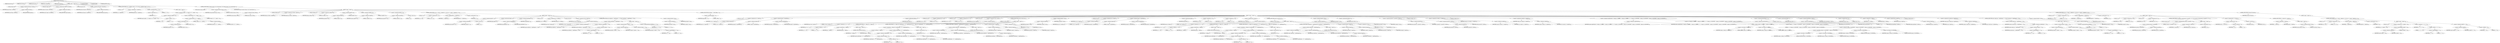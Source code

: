 digraph "hbMakeCodeLengths" {  
"860" [label = <(METHOD,hbMakeCodeLengths)<SUB>366</SUB>> ]
"861" [label = <(PARAM,final byte[] len)<SUB>366</SUB>> ]
"862" [label = <(PARAM,final int[] freq)<SUB>366</SUB>> ]
"863" [label = <(PARAM,final Data dat)<SUB>367</SUB>> ]
"864" [label = <(PARAM,final int alphaSize)<SUB>367</SUB>> ]
"865" [label = <(PARAM,final int maxLen)<SUB>368</SUB>> ]
"866" [label = <(BLOCK,&lt;empty&gt;,&lt;empty&gt;)<SUB>368</SUB>> ]
"867" [label = <(LOCAL,int[] heap: int[])> ]
"868" [label = <(&lt;operator&gt;.assignment,int[] heap = dat.heap)<SUB>373</SUB>> ]
"869" [label = <(IDENTIFIER,heap,int[] heap = dat.heap)<SUB>373</SUB>> ]
"870" [label = <(&lt;operator&gt;.fieldAccess,dat.heap)<SUB>373</SUB>> ]
"871" [label = <(IDENTIFIER,dat,int[] heap = dat.heap)<SUB>373</SUB>> ]
"872" [label = <(FIELD_IDENTIFIER,heap,heap)<SUB>373</SUB>> ]
"873" [label = <(LOCAL,int[] weight: int[])> ]
"874" [label = <(&lt;operator&gt;.assignment,int[] weight = dat.weight)<SUB>374</SUB>> ]
"875" [label = <(IDENTIFIER,weight,int[] weight = dat.weight)<SUB>374</SUB>> ]
"876" [label = <(&lt;operator&gt;.fieldAccess,dat.weight)<SUB>374</SUB>> ]
"877" [label = <(IDENTIFIER,dat,int[] weight = dat.weight)<SUB>374</SUB>> ]
"878" [label = <(FIELD_IDENTIFIER,weight,weight)<SUB>374</SUB>> ]
"879" [label = <(LOCAL,int[] parent: int[])> ]
"880" [label = <(&lt;operator&gt;.assignment,int[] parent = dat.parent)<SUB>375</SUB>> ]
"881" [label = <(IDENTIFIER,parent,int[] parent = dat.parent)<SUB>375</SUB>> ]
"882" [label = <(&lt;operator&gt;.fieldAccess,dat.parent)<SUB>375</SUB>> ]
"883" [label = <(IDENTIFIER,dat,int[] parent = dat.parent)<SUB>375</SUB>> ]
"884" [label = <(FIELD_IDENTIFIER,parent,parent)<SUB>375</SUB>> ]
"885" [label = <(CONTROL_STRUCTURE,for (int i = alphaSize; Some(--i &gt;= 0); ),for (int i = alphaSize; Some(--i &gt;= 0); ))<SUB>377</SUB>> ]
"886" [label = <(LOCAL,int i: int)> ]
"887" [label = <(&lt;operator&gt;.assignment,int i = alphaSize)<SUB>377</SUB>> ]
"888" [label = <(IDENTIFIER,i,int i = alphaSize)<SUB>377</SUB>> ]
"889" [label = <(IDENTIFIER,alphaSize,int i = alphaSize)<SUB>377</SUB>> ]
"890" [label = <(&lt;operator&gt;.greaterEqualsThan,--i &gt;= 0)<SUB>377</SUB>> ]
"891" [label = <(&lt;operator&gt;.preDecrement,--i)<SUB>377</SUB>> ]
"892" [label = <(IDENTIFIER,i,--i)<SUB>377</SUB>> ]
"893" [label = <(LITERAL,0,--i &gt;= 0)<SUB>377</SUB>> ]
"894" [label = <(BLOCK,&lt;empty&gt;,&lt;empty&gt;)<SUB>377</SUB>> ]
"895" [label = <(&lt;operator&gt;.assignment,weight[i + 1] = (freq[i] == 0 ? 1 : freq[i]) &lt;&lt; 8)<SUB>378</SUB>> ]
"896" [label = <(&lt;operator&gt;.indexAccess,weight[i + 1])<SUB>378</SUB>> ]
"897" [label = <(IDENTIFIER,weight,weight[i + 1] = (freq[i] == 0 ? 1 : freq[i]) &lt;&lt; 8)<SUB>378</SUB>> ]
"898" [label = <(&lt;operator&gt;.addition,i + 1)<SUB>378</SUB>> ]
"899" [label = <(IDENTIFIER,i,i + 1)<SUB>378</SUB>> ]
"900" [label = <(LITERAL,1,i + 1)<SUB>378</SUB>> ]
"901" [label = <(&lt;operator&gt;.shiftLeft,(freq[i] == 0 ? 1 : freq[i]) &lt;&lt; 8)<SUB>378</SUB>> ]
"902" [label = <(&lt;operator&gt;.conditional,freq[i] == 0 ? 1 : freq[i])<SUB>378</SUB>> ]
"903" [label = <(&lt;operator&gt;.equals,freq[i] == 0)<SUB>378</SUB>> ]
"904" [label = <(&lt;operator&gt;.indexAccess,freq[i])<SUB>378</SUB>> ]
"905" [label = <(IDENTIFIER,freq,freq[i] == 0)<SUB>378</SUB>> ]
"906" [label = <(IDENTIFIER,i,freq[i] == 0)<SUB>378</SUB>> ]
"907" [label = <(LITERAL,0,freq[i] == 0)<SUB>378</SUB>> ]
"908" [label = <(LITERAL,1,freq[i] == 0 ? 1 : freq[i])<SUB>378</SUB>> ]
"909" [label = <(&lt;operator&gt;.indexAccess,freq[i])<SUB>378</SUB>> ]
"910" [label = <(IDENTIFIER,freq,freq[i] == 0 ? 1 : freq[i])<SUB>378</SUB>> ]
"911" [label = <(IDENTIFIER,i,freq[i] == 0 ? 1 : freq[i])<SUB>378</SUB>> ]
"912" [label = <(LITERAL,8,(freq[i] == 0 ? 1 : freq[i]) &lt;&lt; 8)<SUB>378</SUB>> ]
"913" [label = <(CONTROL_STRUCTURE,for (boolean tooLong = true; Some(tooLong); ),for (boolean tooLong = true; Some(tooLong); ))<SUB>381</SUB>> ]
"914" [label = <(LOCAL,boolean tooLong: boolean)> ]
"915" [label = <(&lt;operator&gt;.assignment,boolean tooLong = true)<SUB>381</SUB>> ]
"916" [label = <(IDENTIFIER,tooLong,boolean tooLong = true)<SUB>381</SUB>> ]
"917" [label = <(LITERAL,true,boolean tooLong = true)<SUB>381</SUB>> ]
"918" [label = <(IDENTIFIER,tooLong,for (boolean tooLong = true; Some(tooLong); ))<SUB>381</SUB>> ]
"919" [label = <(BLOCK,&lt;empty&gt;,&lt;empty&gt;)<SUB>381</SUB>> ]
"920" [label = <(&lt;operator&gt;.assignment,tooLong = false)<SUB>382</SUB>> ]
"921" [label = <(IDENTIFIER,tooLong,tooLong = false)<SUB>382</SUB>> ]
"922" [label = <(LITERAL,false,tooLong = false)<SUB>382</SUB>> ]
"923" [label = <(LOCAL,int nNodes: int)> ]
"924" [label = <(&lt;operator&gt;.assignment,int nNodes = alphaSize)<SUB>384</SUB>> ]
"925" [label = <(IDENTIFIER,nNodes,int nNodes = alphaSize)<SUB>384</SUB>> ]
"926" [label = <(IDENTIFIER,alphaSize,int nNodes = alphaSize)<SUB>384</SUB>> ]
"927" [label = <(LOCAL,int nHeap: int)> ]
"928" [label = <(&lt;operator&gt;.assignment,int nHeap = 0)<SUB>385</SUB>> ]
"929" [label = <(IDENTIFIER,nHeap,int nHeap = 0)<SUB>385</SUB>> ]
"930" [label = <(LITERAL,0,int nHeap = 0)<SUB>385</SUB>> ]
"931" [label = <(&lt;operator&gt;.assignment,heap[0] = 0)<SUB>386</SUB>> ]
"932" [label = <(&lt;operator&gt;.indexAccess,heap[0])<SUB>386</SUB>> ]
"933" [label = <(IDENTIFIER,heap,heap[0] = 0)<SUB>386</SUB>> ]
"934" [label = <(LITERAL,0,heap[0] = 0)<SUB>386</SUB>> ]
"935" [label = <(LITERAL,0,heap[0] = 0)<SUB>386</SUB>> ]
"936" [label = <(&lt;operator&gt;.assignment,weight[0] = 0)<SUB>387</SUB>> ]
"937" [label = <(&lt;operator&gt;.indexAccess,weight[0])<SUB>387</SUB>> ]
"938" [label = <(IDENTIFIER,weight,weight[0] = 0)<SUB>387</SUB>> ]
"939" [label = <(LITERAL,0,weight[0] = 0)<SUB>387</SUB>> ]
"940" [label = <(LITERAL,0,weight[0] = 0)<SUB>387</SUB>> ]
"941" [label = <(&lt;operator&gt;.assignment,parent[0] = -2)<SUB>388</SUB>> ]
"942" [label = <(&lt;operator&gt;.indexAccess,parent[0])<SUB>388</SUB>> ]
"943" [label = <(IDENTIFIER,parent,parent[0] = -2)<SUB>388</SUB>> ]
"944" [label = <(LITERAL,0,parent[0] = -2)<SUB>388</SUB>> ]
"945" [label = <(&lt;operator&gt;.minus,-2)<SUB>388</SUB>> ]
"946" [label = <(LITERAL,2,-2)<SUB>388</SUB>> ]
"947" [label = <(CONTROL_STRUCTURE,for (int i = 1; Some(i &lt;= alphaSize); i++),for (int i = 1; Some(i &lt;= alphaSize); i++))<SUB>390</SUB>> ]
"948" [label = <(LOCAL,int i: int)> ]
"949" [label = <(&lt;operator&gt;.assignment,int i = 1)<SUB>390</SUB>> ]
"950" [label = <(IDENTIFIER,i,int i = 1)<SUB>390</SUB>> ]
"951" [label = <(LITERAL,1,int i = 1)<SUB>390</SUB>> ]
"952" [label = <(&lt;operator&gt;.lessEqualsThan,i &lt;= alphaSize)<SUB>390</SUB>> ]
"953" [label = <(IDENTIFIER,i,i &lt;= alphaSize)<SUB>390</SUB>> ]
"954" [label = <(IDENTIFIER,alphaSize,i &lt;= alphaSize)<SUB>390</SUB>> ]
"955" [label = <(&lt;operator&gt;.postIncrement,i++)<SUB>390</SUB>> ]
"956" [label = <(IDENTIFIER,i,i++)<SUB>390</SUB>> ]
"957" [label = <(BLOCK,&lt;empty&gt;,&lt;empty&gt;)<SUB>390</SUB>> ]
"958" [label = <(&lt;operator&gt;.assignment,parent[i] = -1)<SUB>391</SUB>> ]
"959" [label = <(&lt;operator&gt;.indexAccess,parent[i])<SUB>391</SUB>> ]
"960" [label = <(IDENTIFIER,parent,parent[i] = -1)<SUB>391</SUB>> ]
"961" [label = <(IDENTIFIER,i,parent[i] = -1)<SUB>391</SUB>> ]
"962" [label = <(&lt;operator&gt;.minus,-1)<SUB>391</SUB>> ]
"963" [label = <(LITERAL,1,-1)<SUB>391</SUB>> ]
"964" [label = <(&lt;operator&gt;.postIncrement,nHeap++)<SUB>392</SUB>> ]
"965" [label = <(IDENTIFIER,nHeap,nHeap++)<SUB>392</SUB>> ]
"966" [label = <(&lt;operator&gt;.assignment,heap[nHeap] = i)<SUB>393</SUB>> ]
"967" [label = <(&lt;operator&gt;.indexAccess,heap[nHeap])<SUB>393</SUB>> ]
"968" [label = <(IDENTIFIER,heap,heap[nHeap] = i)<SUB>393</SUB>> ]
"969" [label = <(IDENTIFIER,nHeap,heap[nHeap] = i)<SUB>393</SUB>> ]
"970" [label = <(IDENTIFIER,i,heap[nHeap] = i)<SUB>393</SUB>> ]
"971" [label = <(LOCAL,int zz: int)> ]
"972" [label = <(&lt;operator&gt;.assignment,int zz = nHeap)<SUB>395</SUB>> ]
"973" [label = <(IDENTIFIER,zz,int zz = nHeap)<SUB>395</SUB>> ]
"974" [label = <(IDENTIFIER,nHeap,int zz = nHeap)<SUB>395</SUB>> ]
"975" [label = <(LOCAL,int tmp: int)> ]
"976" [label = <(&lt;operator&gt;.assignment,int tmp = heap[zz])<SUB>396</SUB>> ]
"977" [label = <(IDENTIFIER,tmp,int tmp = heap[zz])<SUB>396</SUB>> ]
"978" [label = <(&lt;operator&gt;.indexAccess,heap[zz])<SUB>396</SUB>> ]
"979" [label = <(IDENTIFIER,heap,int tmp = heap[zz])<SUB>396</SUB>> ]
"980" [label = <(IDENTIFIER,zz,int tmp = heap[zz])<SUB>396</SUB>> ]
"981" [label = <(CONTROL_STRUCTURE,while (weight[tmp] &lt; weight[heap[zz &gt;&gt; 1]]),while (weight[tmp] &lt; weight[heap[zz &gt;&gt; 1]]))<SUB>397</SUB>> ]
"982" [label = <(&lt;operator&gt;.lessThan,weight[tmp] &lt; weight[heap[zz &gt;&gt; 1]])<SUB>397</SUB>> ]
"983" [label = <(&lt;operator&gt;.indexAccess,weight[tmp])<SUB>397</SUB>> ]
"984" [label = <(IDENTIFIER,weight,weight[tmp] &lt; weight[heap[zz &gt;&gt; 1]])<SUB>397</SUB>> ]
"985" [label = <(IDENTIFIER,tmp,weight[tmp] &lt; weight[heap[zz &gt;&gt; 1]])<SUB>397</SUB>> ]
"986" [label = <(&lt;operator&gt;.indexAccess,weight[heap[zz &gt;&gt; 1]])<SUB>397</SUB>> ]
"987" [label = <(IDENTIFIER,weight,weight[tmp] &lt; weight[heap[zz &gt;&gt; 1]])<SUB>397</SUB>> ]
"988" [label = <(&lt;operator&gt;.indexAccess,heap[zz &gt;&gt; 1])<SUB>397</SUB>> ]
"989" [label = <(IDENTIFIER,heap,weight[tmp] &lt; weight[heap[zz &gt;&gt; 1]])<SUB>397</SUB>> ]
"990" [label = <(&lt;operator&gt;.logicalShiftRight,zz &gt;&gt; 1)<SUB>397</SUB>> ]
"991" [label = <(IDENTIFIER,zz,zz &gt;&gt; 1)<SUB>397</SUB>> ]
"992" [label = <(LITERAL,1,zz &gt;&gt; 1)<SUB>397</SUB>> ]
"993" [label = <(BLOCK,&lt;empty&gt;,&lt;empty&gt;)<SUB>397</SUB>> ]
"994" [label = <(&lt;operator&gt;.assignment,heap[zz] = heap[zz &gt;&gt; 1])<SUB>398</SUB>> ]
"995" [label = <(&lt;operator&gt;.indexAccess,heap[zz])<SUB>398</SUB>> ]
"996" [label = <(IDENTIFIER,heap,heap[zz] = heap[zz &gt;&gt; 1])<SUB>398</SUB>> ]
"997" [label = <(IDENTIFIER,zz,heap[zz] = heap[zz &gt;&gt; 1])<SUB>398</SUB>> ]
"998" [label = <(&lt;operator&gt;.indexAccess,heap[zz &gt;&gt; 1])<SUB>398</SUB>> ]
"999" [label = <(IDENTIFIER,heap,heap[zz] = heap[zz &gt;&gt; 1])<SUB>398</SUB>> ]
"1000" [label = <(&lt;operator&gt;.logicalShiftRight,zz &gt;&gt; 1)<SUB>398</SUB>> ]
"1001" [label = <(IDENTIFIER,zz,zz &gt;&gt; 1)<SUB>398</SUB>> ]
"1002" [label = <(LITERAL,1,zz &gt;&gt; 1)<SUB>398</SUB>> ]
"1003" [label = <(&lt;operators&gt;.assignmentArithmeticShiftRight,zz &gt;&gt;= 1)<SUB>399</SUB>> ]
"1004" [label = <(IDENTIFIER,zz,zz &gt;&gt;= 1)<SUB>399</SUB>> ]
"1005" [label = <(LITERAL,1,zz &gt;&gt;= 1)<SUB>399</SUB>> ]
"1006" [label = <(&lt;operator&gt;.assignment,heap[zz] = tmp)<SUB>401</SUB>> ]
"1007" [label = <(&lt;operator&gt;.indexAccess,heap[zz])<SUB>401</SUB>> ]
"1008" [label = <(IDENTIFIER,heap,heap[zz] = tmp)<SUB>401</SUB>> ]
"1009" [label = <(IDENTIFIER,zz,heap[zz] = tmp)<SUB>401</SUB>> ]
"1010" [label = <(IDENTIFIER,tmp,heap[zz] = tmp)<SUB>401</SUB>> ]
"1011" [label = <(CONTROL_STRUCTURE,while (nHeap &gt; 1),while (nHeap &gt; 1))<SUB>404</SUB>> ]
"1012" [label = <(&lt;operator&gt;.greaterThan,nHeap &gt; 1)<SUB>404</SUB>> ]
"1013" [label = <(IDENTIFIER,nHeap,nHeap &gt; 1)<SUB>404</SUB>> ]
"1014" [label = <(LITERAL,1,nHeap &gt; 1)<SUB>404</SUB>> ]
"1015" [label = <(BLOCK,&lt;empty&gt;,&lt;empty&gt;)<SUB>404</SUB>> ]
"1016" [label = <(LOCAL,int n1: int)> ]
"1017" [label = <(&lt;operator&gt;.assignment,int n1 = heap[1])<SUB>405</SUB>> ]
"1018" [label = <(IDENTIFIER,n1,int n1 = heap[1])<SUB>405</SUB>> ]
"1019" [label = <(&lt;operator&gt;.indexAccess,heap[1])<SUB>405</SUB>> ]
"1020" [label = <(IDENTIFIER,heap,int n1 = heap[1])<SUB>405</SUB>> ]
"1021" [label = <(LITERAL,1,int n1 = heap[1])<SUB>405</SUB>> ]
"1022" [label = <(&lt;operator&gt;.assignment,heap[1] = heap[nHeap])<SUB>406</SUB>> ]
"1023" [label = <(&lt;operator&gt;.indexAccess,heap[1])<SUB>406</SUB>> ]
"1024" [label = <(IDENTIFIER,heap,heap[1] = heap[nHeap])<SUB>406</SUB>> ]
"1025" [label = <(LITERAL,1,heap[1] = heap[nHeap])<SUB>406</SUB>> ]
"1026" [label = <(&lt;operator&gt;.indexAccess,heap[nHeap])<SUB>406</SUB>> ]
"1027" [label = <(IDENTIFIER,heap,heap[1] = heap[nHeap])<SUB>406</SUB>> ]
"1028" [label = <(IDENTIFIER,nHeap,heap[1] = heap[nHeap])<SUB>406</SUB>> ]
"1029" [label = <(&lt;operator&gt;.postDecrement,nHeap--)<SUB>407</SUB>> ]
"1030" [label = <(IDENTIFIER,nHeap,nHeap--)<SUB>407</SUB>> ]
"1031" [label = <(LOCAL,int yy: int)> ]
"1032" [label = <(&lt;operator&gt;.assignment,int yy = 0)<SUB>409</SUB>> ]
"1033" [label = <(IDENTIFIER,yy,int yy = 0)<SUB>409</SUB>> ]
"1034" [label = <(LITERAL,0,int yy = 0)<SUB>409</SUB>> ]
"1035" [label = <(LOCAL,int zz: int)> ]
"1036" [label = <(&lt;operator&gt;.assignment,int zz = 1)<SUB>410</SUB>> ]
"1037" [label = <(IDENTIFIER,zz,int zz = 1)<SUB>410</SUB>> ]
"1038" [label = <(LITERAL,1,int zz = 1)<SUB>410</SUB>> ]
"1039" [label = <(LOCAL,int tmp: int)> ]
"1040" [label = <(&lt;operator&gt;.assignment,int tmp = heap[1])<SUB>411</SUB>> ]
"1041" [label = <(IDENTIFIER,tmp,int tmp = heap[1])<SUB>411</SUB>> ]
"1042" [label = <(&lt;operator&gt;.indexAccess,heap[1])<SUB>411</SUB>> ]
"1043" [label = <(IDENTIFIER,heap,int tmp = heap[1])<SUB>411</SUB>> ]
"1044" [label = <(LITERAL,1,int tmp = heap[1])<SUB>411</SUB>> ]
"1045" [label = <(CONTROL_STRUCTURE,while (true),while (true))<SUB>413</SUB>> ]
"1046" [label = <(LITERAL,true,while (true))<SUB>413</SUB>> ]
"1047" [label = <(BLOCK,&lt;empty&gt;,&lt;empty&gt;)<SUB>413</SUB>> ]
"1048" [label = <(&lt;operator&gt;.assignment,yy = zz &lt;&lt; 1)<SUB>414</SUB>> ]
"1049" [label = <(IDENTIFIER,yy,yy = zz &lt;&lt; 1)<SUB>414</SUB>> ]
"1050" [label = <(&lt;operator&gt;.shiftLeft,zz &lt;&lt; 1)<SUB>414</SUB>> ]
"1051" [label = <(IDENTIFIER,zz,zz &lt;&lt; 1)<SUB>414</SUB>> ]
"1052" [label = <(LITERAL,1,zz &lt;&lt; 1)<SUB>414</SUB>> ]
"1053" [label = <(CONTROL_STRUCTURE,if (yy &gt; nHeap),if (yy &gt; nHeap))<SUB>416</SUB>> ]
"1054" [label = <(&lt;operator&gt;.greaterThan,yy &gt; nHeap)<SUB>416</SUB>> ]
"1055" [label = <(IDENTIFIER,yy,yy &gt; nHeap)<SUB>416</SUB>> ]
"1056" [label = <(IDENTIFIER,nHeap,yy &gt; nHeap)<SUB>416</SUB>> ]
"1057" [label = <(BLOCK,&lt;empty&gt;,&lt;empty&gt;)<SUB>416</SUB>> ]
"1058" [label = <(CONTROL_STRUCTURE,break;,break;)<SUB>417</SUB>> ]
"1059" [label = <(CONTROL_STRUCTURE,if ((yy &lt; nHeap) &amp;&amp; (weight[heap[yy + 1]] &lt; weight[heap[yy]])),if ((yy &lt; nHeap) &amp;&amp; (weight[heap[yy + 1]] &lt; weight[heap[yy]])))<SUB>420</SUB>> ]
"1060" [label = <(&lt;operator&gt;.logicalAnd,(yy &lt; nHeap) &amp;&amp; (weight[heap[yy + 1]] &lt; weight[heap[yy]]))<SUB>420</SUB>> ]
"1061" [label = <(&lt;operator&gt;.lessThan,yy &lt; nHeap)<SUB>420</SUB>> ]
"1062" [label = <(IDENTIFIER,yy,yy &lt; nHeap)<SUB>420</SUB>> ]
"1063" [label = <(IDENTIFIER,nHeap,yy &lt; nHeap)<SUB>420</SUB>> ]
"1064" [label = <(&lt;operator&gt;.lessThan,weight[heap[yy + 1]] &lt; weight[heap[yy]])<SUB>421</SUB>> ]
"1065" [label = <(&lt;operator&gt;.indexAccess,weight[heap[yy + 1]])<SUB>421</SUB>> ]
"1066" [label = <(IDENTIFIER,weight,weight[heap[yy + 1]] &lt; weight[heap[yy]])<SUB>421</SUB>> ]
"1067" [label = <(&lt;operator&gt;.indexAccess,heap[yy + 1])<SUB>421</SUB>> ]
"1068" [label = <(IDENTIFIER,heap,weight[heap[yy + 1]] &lt; weight[heap[yy]])<SUB>421</SUB>> ]
"1069" [label = <(&lt;operator&gt;.addition,yy + 1)<SUB>421</SUB>> ]
"1070" [label = <(IDENTIFIER,yy,yy + 1)<SUB>421</SUB>> ]
"1071" [label = <(LITERAL,1,yy + 1)<SUB>421</SUB>> ]
"1072" [label = <(&lt;operator&gt;.indexAccess,weight[heap[yy]])<SUB>421</SUB>> ]
"1073" [label = <(IDENTIFIER,weight,weight[heap[yy + 1]] &lt; weight[heap[yy]])<SUB>421</SUB>> ]
"1074" [label = <(&lt;operator&gt;.indexAccess,heap[yy])<SUB>421</SUB>> ]
"1075" [label = <(IDENTIFIER,heap,weight[heap[yy + 1]] &lt; weight[heap[yy]])<SUB>421</SUB>> ]
"1076" [label = <(IDENTIFIER,yy,weight[heap[yy + 1]] &lt; weight[heap[yy]])<SUB>421</SUB>> ]
"1077" [label = <(BLOCK,&lt;empty&gt;,&lt;empty&gt;)<SUB>421</SUB>> ]
"1078" [label = <(&lt;operator&gt;.postIncrement,yy++)<SUB>422</SUB>> ]
"1079" [label = <(IDENTIFIER,yy,yy++)<SUB>422</SUB>> ]
"1080" [label = <(CONTROL_STRUCTURE,if (weight[tmp] &lt; weight[heap[yy]]),if (weight[tmp] &lt; weight[heap[yy]]))<SUB>425</SUB>> ]
"1081" [label = <(&lt;operator&gt;.lessThan,weight[tmp] &lt; weight[heap[yy]])<SUB>425</SUB>> ]
"1082" [label = <(&lt;operator&gt;.indexAccess,weight[tmp])<SUB>425</SUB>> ]
"1083" [label = <(IDENTIFIER,weight,weight[tmp] &lt; weight[heap[yy]])<SUB>425</SUB>> ]
"1084" [label = <(IDENTIFIER,tmp,weight[tmp] &lt; weight[heap[yy]])<SUB>425</SUB>> ]
"1085" [label = <(&lt;operator&gt;.indexAccess,weight[heap[yy]])<SUB>425</SUB>> ]
"1086" [label = <(IDENTIFIER,weight,weight[tmp] &lt; weight[heap[yy]])<SUB>425</SUB>> ]
"1087" [label = <(&lt;operator&gt;.indexAccess,heap[yy])<SUB>425</SUB>> ]
"1088" [label = <(IDENTIFIER,heap,weight[tmp] &lt; weight[heap[yy]])<SUB>425</SUB>> ]
"1089" [label = <(IDENTIFIER,yy,weight[tmp] &lt; weight[heap[yy]])<SUB>425</SUB>> ]
"1090" [label = <(BLOCK,&lt;empty&gt;,&lt;empty&gt;)<SUB>425</SUB>> ]
"1091" [label = <(CONTROL_STRUCTURE,break;,break;)<SUB>426</SUB>> ]
"1092" [label = <(&lt;operator&gt;.assignment,heap[zz] = heap[yy])<SUB>429</SUB>> ]
"1093" [label = <(&lt;operator&gt;.indexAccess,heap[zz])<SUB>429</SUB>> ]
"1094" [label = <(IDENTIFIER,heap,heap[zz] = heap[yy])<SUB>429</SUB>> ]
"1095" [label = <(IDENTIFIER,zz,heap[zz] = heap[yy])<SUB>429</SUB>> ]
"1096" [label = <(&lt;operator&gt;.indexAccess,heap[yy])<SUB>429</SUB>> ]
"1097" [label = <(IDENTIFIER,heap,heap[zz] = heap[yy])<SUB>429</SUB>> ]
"1098" [label = <(IDENTIFIER,yy,heap[zz] = heap[yy])<SUB>429</SUB>> ]
"1099" [label = <(&lt;operator&gt;.assignment,zz = yy)<SUB>430</SUB>> ]
"1100" [label = <(IDENTIFIER,zz,zz = yy)<SUB>430</SUB>> ]
"1101" [label = <(IDENTIFIER,yy,zz = yy)<SUB>430</SUB>> ]
"1102" [label = <(&lt;operator&gt;.assignment,heap[zz] = tmp)<SUB>433</SUB>> ]
"1103" [label = <(&lt;operator&gt;.indexAccess,heap[zz])<SUB>433</SUB>> ]
"1104" [label = <(IDENTIFIER,heap,heap[zz] = tmp)<SUB>433</SUB>> ]
"1105" [label = <(IDENTIFIER,zz,heap[zz] = tmp)<SUB>433</SUB>> ]
"1106" [label = <(IDENTIFIER,tmp,heap[zz] = tmp)<SUB>433</SUB>> ]
"1107" [label = <(LOCAL,int n2: int)> ]
"1108" [label = <(&lt;operator&gt;.assignment,int n2 = heap[1])<SUB>435</SUB>> ]
"1109" [label = <(IDENTIFIER,n2,int n2 = heap[1])<SUB>435</SUB>> ]
"1110" [label = <(&lt;operator&gt;.indexAccess,heap[1])<SUB>435</SUB>> ]
"1111" [label = <(IDENTIFIER,heap,int n2 = heap[1])<SUB>435</SUB>> ]
"1112" [label = <(LITERAL,1,int n2 = heap[1])<SUB>435</SUB>> ]
"1113" [label = <(&lt;operator&gt;.assignment,heap[1] = heap[nHeap])<SUB>436</SUB>> ]
"1114" [label = <(&lt;operator&gt;.indexAccess,heap[1])<SUB>436</SUB>> ]
"1115" [label = <(IDENTIFIER,heap,heap[1] = heap[nHeap])<SUB>436</SUB>> ]
"1116" [label = <(LITERAL,1,heap[1] = heap[nHeap])<SUB>436</SUB>> ]
"1117" [label = <(&lt;operator&gt;.indexAccess,heap[nHeap])<SUB>436</SUB>> ]
"1118" [label = <(IDENTIFIER,heap,heap[1] = heap[nHeap])<SUB>436</SUB>> ]
"1119" [label = <(IDENTIFIER,nHeap,heap[1] = heap[nHeap])<SUB>436</SUB>> ]
"1120" [label = <(&lt;operator&gt;.postDecrement,nHeap--)<SUB>437</SUB>> ]
"1121" [label = <(IDENTIFIER,nHeap,nHeap--)<SUB>437</SUB>> ]
"1122" [label = <(&lt;operator&gt;.assignment,yy = 0)<SUB>439</SUB>> ]
"1123" [label = <(IDENTIFIER,yy,yy = 0)<SUB>439</SUB>> ]
"1124" [label = <(LITERAL,0,yy = 0)<SUB>439</SUB>> ]
"1125" [label = <(&lt;operator&gt;.assignment,zz = 1)<SUB>440</SUB>> ]
"1126" [label = <(IDENTIFIER,zz,zz = 1)<SUB>440</SUB>> ]
"1127" [label = <(LITERAL,1,zz = 1)<SUB>440</SUB>> ]
"1128" [label = <(&lt;operator&gt;.assignment,tmp = heap[1])<SUB>441</SUB>> ]
"1129" [label = <(IDENTIFIER,tmp,tmp = heap[1])<SUB>441</SUB>> ]
"1130" [label = <(&lt;operator&gt;.indexAccess,heap[1])<SUB>441</SUB>> ]
"1131" [label = <(IDENTIFIER,heap,tmp = heap[1])<SUB>441</SUB>> ]
"1132" [label = <(LITERAL,1,tmp = heap[1])<SUB>441</SUB>> ]
"1133" [label = <(CONTROL_STRUCTURE,while (true),while (true))<SUB>443</SUB>> ]
"1134" [label = <(LITERAL,true,while (true))<SUB>443</SUB>> ]
"1135" [label = <(BLOCK,&lt;empty&gt;,&lt;empty&gt;)<SUB>443</SUB>> ]
"1136" [label = <(&lt;operator&gt;.assignment,yy = zz &lt;&lt; 1)<SUB>444</SUB>> ]
"1137" [label = <(IDENTIFIER,yy,yy = zz &lt;&lt; 1)<SUB>444</SUB>> ]
"1138" [label = <(&lt;operator&gt;.shiftLeft,zz &lt;&lt; 1)<SUB>444</SUB>> ]
"1139" [label = <(IDENTIFIER,zz,zz &lt;&lt; 1)<SUB>444</SUB>> ]
"1140" [label = <(LITERAL,1,zz &lt;&lt; 1)<SUB>444</SUB>> ]
"1141" [label = <(CONTROL_STRUCTURE,if (yy &gt; nHeap),if (yy &gt; nHeap))<SUB>446</SUB>> ]
"1142" [label = <(&lt;operator&gt;.greaterThan,yy &gt; nHeap)<SUB>446</SUB>> ]
"1143" [label = <(IDENTIFIER,yy,yy &gt; nHeap)<SUB>446</SUB>> ]
"1144" [label = <(IDENTIFIER,nHeap,yy &gt; nHeap)<SUB>446</SUB>> ]
"1145" [label = <(BLOCK,&lt;empty&gt;,&lt;empty&gt;)<SUB>446</SUB>> ]
"1146" [label = <(CONTROL_STRUCTURE,break;,break;)<SUB>447</SUB>> ]
"1147" [label = <(CONTROL_STRUCTURE,if ((yy &lt; nHeap) &amp;&amp; (weight[heap[yy + 1]] &lt; weight[heap[yy]])),if ((yy &lt; nHeap) &amp;&amp; (weight[heap[yy + 1]] &lt; weight[heap[yy]])))<SUB>450</SUB>> ]
"1148" [label = <(&lt;operator&gt;.logicalAnd,(yy &lt; nHeap) &amp;&amp; (weight[heap[yy + 1]] &lt; weight[heap[yy]]))<SUB>450</SUB>> ]
"1149" [label = <(&lt;operator&gt;.lessThan,yy &lt; nHeap)<SUB>450</SUB>> ]
"1150" [label = <(IDENTIFIER,yy,yy &lt; nHeap)<SUB>450</SUB>> ]
"1151" [label = <(IDENTIFIER,nHeap,yy &lt; nHeap)<SUB>450</SUB>> ]
"1152" [label = <(&lt;operator&gt;.lessThan,weight[heap[yy + 1]] &lt; weight[heap[yy]])<SUB>451</SUB>> ]
"1153" [label = <(&lt;operator&gt;.indexAccess,weight[heap[yy + 1]])<SUB>451</SUB>> ]
"1154" [label = <(IDENTIFIER,weight,weight[heap[yy + 1]] &lt; weight[heap[yy]])<SUB>451</SUB>> ]
"1155" [label = <(&lt;operator&gt;.indexAccess,heap[yy + 1])<SUB>451</SUB>> ]
"1156" [label = <(IDENTIFIER,heap,weight[heap[yy + 1]] &lt; weight[heap[yy]])<SUB>451</SUB>> ]
"1157" [label = <(&lt;operator&gt;.addition,yy + 1)<SUB>451</SUB>> ]
"1158" [label = <(IDENTIFIER,yy,yy + 1)<SUB>451</SUB>> ]
"1159" [label = <(LITERAL,1,yy + 1)<SUB>451</SUB>> ]
"1160" [label = <(&lt;operator&gt;.indexAccess,weight[heap[yy]])<SUB>451</SUB>> ]
"1161" [label = <(IDENTIFIER,weight,weight[heap[yy + 1]] &lt; weight[heap[yy]])<SUB>451</SUB>> ]
"1162" [label = <(&lt;operator&gt;.indexAccess,heap[yy])<SUB>451</SUB>> ]
"1163" [label = <(IDENTIFIER,heap,weight[heap[yy + 1]] &lt; weight[heap[yy]])<SUB>451</SUB>> ]
"1164" [label = <(IDENTIFIER,yy,weight[heap[yy + 1]] &lt; weight[heap[yy]])<SUB>451</SUB>> ]
"1165" [label = <(BLOCK,&lt;empty&gt;,&lt;empty&gt;)<SUB>451</SUB>> ]
"1166" [label = <(&lt;operator&gt;.postIncrement,yy++)<SUB>452</SUB>> ]
"1167" [label = <(IDENTIFIER,yy,yy++)<SUB>452</SUB>> ]
"1168" [label = <(CONTROL_STRUCTURE,if (weight[tmp] &lt; weight[heap[yy]]),if (weight[tmp] &lt; weight[heap[yy]]))<SUB>455</SUB>> ]
"1169" [label = <(&lt;operator&gt;.lessThan,weight[tmp] &lt; weight[heap[yy]])<SUB>455</SUB>> ]
"1170" [label = <(&lt;operator&gt;.indexAccess,weight[tmp])<SUB>455</SUB>> ]
"1171" [label = <(IDENTIFIER,weight,weight[tmp] &lt; weight[heap[yy]])<SUB>455</SUB>> ]
"1172" [label = <(IDENTIFIER,tmp,weight[tmp] &lt; weight[heap[yy]])<SUB>455</SUB>> ]
"1173" [label = <(&lt;operator&gt;.indexAccess,weight[heap[yy]])<SUB>455</SUB>> ]
"1174" [label = <(IDENTIFIER,weight,weight[tmp] &lt; weight[heap[yy]])<SUB>455</SUB>> ]
"1175" [label = <(&lt;operator&gt;.indexAccess,heap[yy])<SUB>455</SUB>> ]
"1176" [label = <(IDENTIFIER,heap,weight[tmp] &lt; weight[heap[yy]])<SUB>455</SUB>> ]
"1177" [label = <(IDENTIFIER,yy,weight[tmp] &lt; weight[heap[yy]])<SUB>455</SUB>> ]
"1178" [label = <(BLOCK,&lt;empty&gt;,&lt;empty&gt;)<SUB>455</SUB>> ]
"1179" [label = <(CONTROL_STRUCTURE,break;,break;)<SUB>456</SUB>> ]
"1180" [label = <(&lt;operator&gt;.assignment,heap[zz] = heap[yy])<SUB>459</SUB>> ]
"1181" [label = <(&lt;operator&gt;.indexAccess,heap[zz])<SUB>459</SUB>> ]
"1182" [label = <(IDENTIFIER,heap,heap[zz] = heap[yy])<SUB>459</SUB>> ]
"1183" [label = <(IDENTIFIER,zz,heap[zz] = heap[yy])<SUB>459</SUB>> ]
"1184" [label = <(&lt;operator&gt;.indexAccess,heap[yy])<SUB>459</SUB>> ]
"1185" [label = <(IDENTIFIER,heap,heap[zz] = heap[yy])<SUB>459</SUB>> ]
"1186" [label = <(IDENTIFIER,yy,heap[zz] = heap[yy])<SUB>459</SUB>> ]
"1187" [label = <(&lt;operator&gt;.assignment,zz = yy)<SUB>460</SUB>> ]
"1188" [label = <(IDENTIFIER,zz,zz = yy)<SUB>460</SUB>> ]
"1189" [label = <(IDENTIFIER,yy,zz = yy)<SUB>460</SUB>> ]
"1190" [label = <(&lt;operator&gt;.assignment,heap[zz] = tmp)<SUB>463</SUB>> ]
"1191" [label = <(&lt;operator&gt;.indexAccess,heap[zz])<SUB>463</SUB>> ]
"1192" [label = <(IDENTIFIER,heap,heap[zz] = tmp)<SUB>463</SUB>> ]
"1193" [label = <(IDENTIFIER,zz,heap[zz] = tmp)<SUB>463</SUB>> ]
"1194" [label = <(IDENTIFIER,tmp,heap[zz] = tmp)<SUB>463</SUB>> ]
"1195" [label = <(&lt;operator&gt;.postIncrement,nNodes++)<SUB>464</SUB>> ]
"1196" [label = <(IDENTIFIER,nNodes,nNodes++)<SUB>464</SUB>> ]
"1197" [label = <(&lt;operator&gt;.assignment,parent[n1] = parent[n2] = nNodes)<SUB>465</SUB>> ]
"1198" [label = <(&lt;operator&gt;.indexAccess,parent[n1])<SUB>465</SUB>> ]
"1199" [label = <(IDENTIFIER,parent,parent[n1] = parent[n2] = nNodes)<SUB>465</SUB>> ]
"1200" [label = <(IDENTIFIER,n1,parent[n1] = parent[n2] = nNodes)<SUB>465</SUB>> ]
"1201" [label = <(&lt;operator&gt;.assignment,parent[n2] = nNodes)<SUB>465</SUB>> ]
"1202" [label = <(&lt;operator&gt;.indexAccess,parent[n2])<SUB>465</SUB>> ]
"1203" [label = <(IDENTIFIER,parent,parent[n2] = nNodes)<SUB>465</SUB>> ]
"1204" [label = <(IDENTIFIER,n2,parent[n2] = nNodes)<SUB>465</SUB>> ]
"1205" [label = <(IDENTIFIER,nNodes,parent[n2] = nNodes)<SUB>465</SUB>> ]
"1206" [label = <(LOCAL,int weight_n1: int)> ]
"1207" [label = <(&lt;operator&gt;.assignment,int weight_n1 = weight[n1])<SUB>467</SUB>> ]
"1208" [label = <(IDENTIFIER,weight_n1,int weight_n1 = weight[n1])<SUB>467</SUB>> ]
"1209" [label = <(&lt;operator&gt;.indexAccess,weight[n1])<SUB>467</SUB>> ]
"1210" [label = <(IDENTIFIER,weight,int weight_n1 = weight[n1])<SUB>467</SUB>> ]
"1211" [label = <(IDENTIFIER,n1,int weight_n1 = weight[n1])<SUB>467</SUB>> ]
"1212" [label = <(LOCAL,int weight_n2: int)> ]
"1213" [label = <(&lt;operator&gt;.assignment,int weight_n2 = weight[n2])<SUB>468</SUB>> ]
"1214" [label = <(IDENTIFIER,weight_n2,int weight_n2 = weight[n2])<SUB>468</SUB>> ]
"1215" [label = <(&lt;operator&gt;.indexAccess,weight[n2])<SUB>468</SUB>> ]
"1216" [label = <(IDENTIFIER,weight,int weight_n2 = weight[n2])<SUB>468</SUB>> ]
"1217" [label = <(IDENTIFIER,n2,int weight_n2 = weight[n2])<SUB>468</SUB>> ]
"1218" [label = <(&lt;operator&gt;.assignment,weight[nNodes] = ((weight_n1 &amp; 0xffffff00) + (weight_n2 &amp; 0xffffff00)) | (1 + (((weight_n1 &amp; 0x000000ff) &gt; (weight_n2 &amp; 0x000000ff)) ? (weight_n1 &amp; 0x000000ff) : (weight_n2 &amp; 0x000000ff))))<SUB>469</SUB>> ]
"1219" [label = <(&lt;operator&gt;.indexAccess,weight[nNodes])<SUB>469</SUB>> ]
"1220" [label = <(IDENTIFIER,weight,weight[nNodes] = ((weight_n1 &amp; 0xffffff00) + (weight_n2 &amp; 0xffffff00)) | (1 + (((weight_n1 &amp; 0x000000ff) &gt; (weight_n2 &amp; 0x000000ff)) ? (weight_n1 &amp; 0x000000ff) : (weight_n2 &amp; 0x000000ff))))<SUB>469</SUB>> ]
"1221" [label = <(IDENTIFIER,nNodes,weight[nNodes] = ((weight_n1 &amp; 0xffffff00) + (weight_n2 &amp; 0xffffff00)) | (1 + (((weight_n1 &amp; 0x000000ff) &gt; (weight_n2 &amp; 0x000000ff)) ? (weight_n1 &amp; 0x000000ff) : (weight_n2 &amp; 0x000000ff))))<SUB>469</SUB>> ]
"1222" [label = <(&lt;operator&gt;.or,((weight_n1 &amp; 0xffffff00) + (weight_n2 &amp; 0xffffff00)) | (1 + (((weight_n1 &amp; 0x000000ff) &gt; (weight_n2 &amp; 0x000000ff)) ? (weight_n1 &amp; 0x000000ff) : (weight_n2 &amp; 0x000000ff))))<SUB>469</SUB>> ]
"1223" [label = <(&lt;operator&gt;.addition,(weight_n1 &amp; 0xffffff00) + (weight_n2 &amp; 0xffffff00))<SUB>469</SUB>> ]
"1224" [label = <(&lt;operator&gt;.and,weight_n1 &amp; 0xffffff00)<SUB>469</SUB>> ]
"1225" [label = <(IDENTIFIER,weight_n1,weight_n1 &amp; 0xffffff00)<SUB>469</SUB>> ]
"1226" [label = <(LITERAL,0xffffff00,weight_n1 &amp; 0xffffff00)<SUB>469</SUB>> ]
"1227" [label = <(&lt;operator&gt;.and,weight_n2 &amp; 0xffffff00)<SUB>470</SUB>> ]
"1228" [label = <(IDENTIFIER,weight_n2,weight_n2 &amp; 0xffffff00)<SUB>470</SUB>> ]
"1229" [label = <(LITERAL,0xffffff00,weight_n2 &amp; 0xffffff00)<SUB>470</SUB>> ]
"1230" [label = <(&lt;operator&gt;.addition,1 + (((weight_n1 &amp; 0x000000ff) &gt; (weight_n2 &amp; 0x000000ff)) ? (weight_n1 &amp; 0x000000ff) : (weight_n2 &amp; 0x000000ff)))<SUB>471</SUB>> ]
"1231" [label = <(LITERAL,1,1 + (((weight_n1 &amp; 0x000000ff) &gt; (weight_n2 &amp; 0x000000ff)) ? (weight_n1 &amp; 0x000000ff) : (weight_n2 &amp; 0x000000ff)))<SUB>471</SUB>> ]
"1232" [label = <(&lt;operator&gt;.conditional,((weight_n1 &amp; 0x000000ff) &gt; (weight_n2 &amp; 0x000000ff)) ? (weight_n1 &amp; 0x000000ff) : (weight_n2 &amp; 0x000000ff))<SUB>471</SUB>> ]
"1233" [label = <(&lt;operator&gt;.greaterThan,(weight_n1 &amp; 0x000000ff) &gt; (weight_n2 &amp; 0x000000ff))<SUB>471</SUB>> ]
"1234" [label = <(&lt;operator&gt;.and,weight_n1 &amp; 0x000000ff)<SUB>471</SUB>> ]
"1235" [label = <(IDENTIFIER,weight_n1,weight_n1 &amp; 0x000000ff)<SUB>471</SUB>> ]
"1236" [label = <(LITERAL,0x000000ff,weight_n1 &amp; 0x000000ff)<SUB>471</SUB>> ]
"1237" [label = <(&lt;operator&gt;.and,weight_n2 &amp; 0x000000ff)<SUB>472</SUB>> ]
"1238" [label = <(IDENTIFIER,weight_n2,weight_n2 &amp; 0x000000ff)<SUB>472</SUB>> ]
"1239" [label = <(LITERAL,0x000000ff,weight_n2 &amp; 0x000000ff)<SUB>472</SUB>> ]
"1240" [label = <(&lt;operator&gt;.and,weight_n1 &amp; 0x000000ff)<SUB>473</SUB>> ]
"1241" [label = <(IDENTIFIER,weight_n1,weight_n1 &amp; 0x000000ff)<SUB>473</SUB>> ]
"1242" [label = <(LITERAL,0x000000ff,weight_n1 &amp; 0x000000ff)<SUB>473</SUB>> ]
"1243" [label = <(&lt;operator&gt;.and,weight_n2 &amp; 0x000000ff)<SUB>474</SUB>> ]
"1244" [label = <(IDENTIFIER,weight_n2,weight_n2 &amp; 0x000000ff)<SUB>474</SUB>> ]
"1245" [label = <(LITERAL,0x000000ff,weight_n2 &amp; 0x000000ff)<SUB>474</SUB>> ]
"1246" [label = <(&lt;operator&gt;.assignment,parent[nNodes] = -1)<SUB>476</SUB>> ]
"1247" [label = <(&lt;operator&gt;.indexAccess,parent[nNodes])<SUB>476</SUB>> ]
"1248" [label = <(IDENTIFIER,parent,parent[nNodes] = -1)<SUB>476</SUB>> ]
"1249" [label = <(IDENTIFIER,nNodes,parent[nNodes] = -1)<SUB>476</SUB>> ]
"1250" [label = <(&lt;operator&gt;.minus,-1)<SUB>476</SUB>> ]
"1251" [label = <(LITERAL,1,-1)<SUB>476</SUB>> ]
"1252" [label = <(&lt;operator&gt;.postIncrement,nHeap++)<SUB>477</SUB>> ]
"1253" [label = <(IDENTIFIER,nHeap,nHeap++)<SUB>477</SUB>> ]
"1254" [label = <(&lt;operator&gt;.assignment,heap[nHeap] = nNodes)<SUB>478</SUB>> ]
"1255" [label = <(&lt;operator&gt;.indexAccess,heap[nHeap])<SUB>478</SUB>> ]
"1256" [label = <(IDENTIFIER,heap,heap[nHeap] = nNodes)<SUB>478</SUB>> ]
"1257" [label = <(IDENTIFIER,nHeap,heap[nHeap] = nNodes)<SUB>478</SUB>> ]
"1258" [label = <(IDENTIFIER,nNodes,heap[nHeap] = nNodes)<SUB>478</SUB>> ]
"1259" [label = <(&lt;operator&gt;.assignment,tmp = 0)<SUB>480</SUB>> ]
"1260" [label = <(IDENTIFIER,tmp,tmp = 0)<SUB>480</SUB>> ]
"1261" [label = <(LITERAL,0,tmp = 0)<SUB>480</SUB>> ]
"1262" [label = <(&lt;operator&gt;.assignment,zz = nHeap)<SUB>481</SUB>> ]
"1263" [label = <(IDENTIFIER,zz,zz = nHeap)<SUB>481</SUB>> ]
"1264" [label = <(IDENTIFIER,nHeap,zz = nHeap)<SUB>481</SUB>> ]
"1265" [label = <(&lt;operator&gt;.assignment,tmp = heap[zz])<SUB>482</SUB>> ]
"1266" [label = <(IDENTIFIER,tmp,tmp = heap[zz])<SUB>482</SUB>> ]
"1267" [label = <(&lt;operator&gt;.indexAccess,heap[zz])<SUB>482</SUB>> ]
"1268" [label = <(IDENTIFIER,heap,tmp = heap[zz])<SUB>482</SUB>> ]
"1269" [label = <(IDENTIFIER,zz,tmp = heap[zz])<SUB>482</SUB>> ]
"1270" [label = <(LOCAL,int weight_tmp: int)> ]
"1271" [label = <(&lt;operator&gt;.assignment,int weight_tmp = weight[tmp])<SUB>483</SUB>> ]
"1272" [label = <(IDENTIFIER,weight_tmp,int weight_tmp = weight[tmp])<SUB>483</SUB>> ]
"1273" [label = <(&lt;operator&gt;.indexAccess,weight[tmp])<SUB>483</SUB>> ]
"1274" [label = <(IDENTIFIER,weight,int weight_tmp = weight[tmp])<SUB>483</SUB>> ]
"1275" [label = <(IDENTIFIER,tmp,int weight_tmp = weight[tmp])<SUB>483</SUB>> ]
"1276" [label = <(CONTROL_STRUCTURE,while (weight_tmp &lt; weight[heap[zz &gt;&gt; 1]]),while (weight_tmp &lt; weight[heap[zz &gt;&gt; 1]]))<SUB>484</SUB>> ]
"1277" [label = <(&lt;operator&gt;.lessThan,weight_tmp &lt; weight[heap[zz &gt;&gt; 1]])<SUB>484</SUB>> ]
"1278" [label = <(IDENTIFIER,weight_tmp,weight_tmp &lt; weight[heap[zz &gt;&gt; 1]])<SUB>484</SUB>> ]
"1279" [label = <(&lt;operator&gt;.indexAccess,weight[heap[zz &gt;&gt; 1]])<SUB>484</SUB>> ]
"1280" [label = <(IDENTIFIER,weight,weight_tmp &lt; weight[heap[zz &gt;&gt; 1]])<SUB>484</SUB>> ]
"1281" [label = <(&lt;operator&gt;.indexAccess,heap[zz &gt;&gt; 1])<SUB>484</SUB>> ]
"1282" [label = <(IDENTIFIER,heap,weight_tmp &lt; weight[heap[zz &gt;&gt; 1]])<SUB>484</SUB>> ]
"1283" [label = <(&lt;operator&gt;.logicalShiftRight,zz &gt;&gt; 1)<SUB>484</SUB>> ]
"1284" [label = <(IDENTIFIER,zz,zz &gt;&gt; 1)<SUB>484</SUB>> ]
"1285" [label = <(LITERAL,1,zz &gt;&gt; 1)<SUB>484</SUB>> ]
"1286" [label = <(BLOCK,&lt;empty&gt;,&lt;empty&gt;)<SUB>484</SUB>> ]
"1287" [label = <(&lt;operator&gt;.assignment,heap[zz] = heap[zz &gt;&gt; 1])<SUB>485</SUB>> ]
"1288" [label = <(&lt;operator&gt;.indexAccess,heap[zz])<SUB>485</SUB>> ]
"1289" [label = <(IDENTIFIER,heap,heap[zz] = heap[zz &gt;&gt; 1])<SUB>485</SUB>> ]
"1290" [label = <(IDENTIFIER,zz,heap[zz] = heap[zz &gt;&gt; 1])<SUB>485</SUB>> ]
"1291" [label = <(&lt;operator&gt;.indexAccess,heap[zz &gt;&gt; 1])<SUB>485</SUB>> ]
"1292" [label = <(IDENTIFIER,heap,heap[zz] = heap[zz &gt;&gt; 1])<SUB>485</SUB>> ]
"1293" [label = <(&lt;operator&gt;.logicalShiftRight,zz &gt;&gt; 1)<SUB>485</SUB>> ]
"1294" [label = <(IDENTIFIER,zz,zz &gt;&gt; 1)<SUB>485</SUB>> ]
"1295" [label = <(LITERAL,1,zz &gt;&gt; 1)<SUB>485</SUB>> ]
"1296" [label = <(&lt;operators&gt;.assignmentArithmeticShiftRight,zz &gt;&gt;= 1)<SUB>486</SUB>> ]
"1297" [label = <(IDENTIFIER,zz,zz &gt;&gt;= 1)<SUB>486</SUB>> ]
"1298" [label = <(LITERAL,1,zz &gt;&gt;= 1)<SUB>486</SUB>> ]
"1299" [label = <(&lt;operator&gt;.assignment,heap[zz] = tmp)<SUB>488</SUB>> ]
"1300" [label = <(&lt;operator&gt;.indexAccess,heap[zz])<SUB>488</SUB>> ]
"1301" [label = <(IDENTIFIER,heap,heap[zz] = tmp)<SUB>488</SUB>> ]
"1302" [label = <(IDENTIFIER,zz,heap[zz] = tmp)<SUB>488</SUB>> ]
"1303" [label = <(IDENTIFIER,tmp,heap[zz] = tmp)<SUB>488</SUB>> ]
"1304" [label = <(CONTROL_STRUCTURE,for (int i = 1; Some(i &lt;= alphaSize); i++),for (int i = 1; Some(i &lt;= alphaSize); i++))<SUB>492</SUB>> ]
"1305" [label = <(LOCAL,int i: int)> ]
"1306" [label = <(&lt;operator&gt;.assignment,int i = 1)<SUB>492</SUB>> ]
"1307" [label = <(IDENTIFIER,i,int i = 1)<SUB>492</SUB>> ]
"1308" [label = <(LITERAL,1,int i = 1)<SUB>492</SUB>> ]
"1309" [label = <(&lt;operator&gt;.lessEqualsThan,i &lt;= alphaSize)<SUB>492</SUB>> ]
"1310" [label = <(IDENTIFIER,i,i &lt;= alphaSize)<SUB>492</SUB>> ]
"1311" [label = <(IDENTIFIER,alphaSize,i &lt;= alphaSize)<SUB>492</SUB>> ]
"1312" [label = <(&lt;operator&gt;.postIncrement,i++)<SUB>492</SUB>> ]
"1313" [label = <(IDENTIFIER,i,i++)<SUB>492</SUB>> ]
"1314" [label = <(BLOCK,&lt;empty&gt;,&lt;empty&gt;)<SUB>492</SUB>> ]
"1315" [label = <(LOCAL,int j: int)> ]
"1316" [label = <(&lt;operator&gt;.assignment,int j = 0)<SUB>493</SUB>> ]
"1317" [label = <(IDENTIFIER,j,int j = 0)<SUB>493</SUB>> ]
"1318" [label = <(LITERAL,0,int j = 0)<SUB>493</SUB>> ]
"1319" [label = <(LOCAL,int k: int)> ]
"1320" [label = <(&lt;operator&gt;.assignment,int k = i)<SUB>494</SUB>> ]
"1321" [label = <(IDENTIFIER,k,int k = i)<SUB>494</SUB>> ]
"1322" [label = <(IDENTIFIER,i,int k = i)<SUB>494</SUB>> ]
"1323" [label = <(CONTROL_STRUCTURE,for (int parent_k; Some((parent_k = parent[k]) &gt;= 0); ),for (int parent_k; Some((parent_k = parent[k]) &gt;= 0); ))<SUB>496</SUB>> ]
"1324" [label = <(LOCAL,int parent_k: int)> ]
"1325" [label = <(&lt;operator&gt;.greaterEqualsThan,(parent_k = parent[k]) &gt;= 0)<SUB>496</SUB>> ]
"1326" [label = <(&lt;operator&gt;.assignment,parent_k = parent[k])<SUB>496</SUB>> ]
"1327" [label = <(IDENTIFIER,parent_k,parent_k = parent[k])<SUB>496</SUB>> ]
"1328" [label = <(&lt;operator&gt;.indexAccess,parent[k])<SUB>496</SUB>> ]
"1329" [label = <(IDENTIFIER,parent,parent_k = parent[k])<SUB>496</SUB>> ]
"1330" [label = <(IDENTIFIER,k,parent_k = parent[k])<SUB>496</SUB>> ]
"1331" [label = <(LITERAL,0,(parent_k = parent[k]) &gt;= 0)<SUB>496</SUB>> ]
"1332" [label = <(BLOCK,&lt;empty&gt;,&lt;empty&gt;)<SUB>496</SUB>> ]
"1333" [label = <(&lt;operator&gt;.assignment,k = parent_k)<SUB>497</SUB>> ]
"1334" [label = <(IDENTIFIER,k,k = parent_k)<SUB>497</SUB>> ]
"1335" [label = <(IDENTIFIER,parent_k,k = parent_k)<SUB>497</SUB>> ]
"1336" [label = <(&lt;operator&gt;.postIncrement,j++)<SUB>498</SUB>> ]
"1337" [label = <(IDENTIFIER,j,j++)<SUB>498</SUB>> ]
"1338" [label = <(&lt;operator&gt;.assignment,len[i - 1] = (byte) j)<SUB>501</SUB>> ]
"1339" [label = <(&lt;operator&gt;.indexAccess,len[i - 1])<SUB>501</SUB>> ]
"1340" [label = <(IDENTIFIER,len,len[i - 1] = (byte) j)<SUB>501</SUB>> ]
"1341" [label = <(&lt;operator&gt;.subtraction,i - 1)<SUB>501</SUB>> ]
"1342" [label = <(IDENTIFIER,i,i - 1)<SUB>501</SUB>> ]
"1343" [label = <(LITERAL,1,i - 1)<SUB>501</SUB>> ]
"1344" [label = <(&lt;operator&gt;.cast,(byte) j)<SUB>501</SUB>> ]
"1345" [label = <(TYPE_REF,byte,byte)<SUB>501</SUB>> ]
"1346" [label = <(IDENTIFIER,j,(byte) j)<SUB>501</SUB>> ]
"1347" [label = <(CONTROL_STRUCTURE,if (j &gt; maxLen),if (j &gt; maxLen))<SUB>502</SUB>> ]
"1348" [label = <(&lt;operator&gt;.greaterThan,j &gt; maxLen)<SUB>502</SUB>> ]
"1349" [label = <(IDENTIFIER,j,j &gt; maxLen)<SUB>502</SUB>> ]
"1350" [label = <(IDENTIFIER,maxLen,j &gt; maxLen)<SUB>502</SUB>> ]
"1351" [label = <(BLOCK,&lt;empty&gt;,&lt;empty&gt;)<SUB>502</SUB>> ]
"1352" [label = <(&lt;operator&gt;.assignment,tooLong = true)<SUB>503</SUB>> ]
"1353" [label = <(IDENTIFIER,tooLong,tooLong = true)<SUB>503</SUB>> ]
"1354" [label = <(LITERAL,true,tooLong = true)<SUB>503</SUB>> ]
"1355" [label = <(CONTROL_STRUCTURE,if (tooLong),if (tooLong))<SUB>507</SUB>> ]
"1356" [label = <(IDENTIFIER,tooLong,if (tooLong))<SUB>507</SUB>> ]
"1357" [label = <(BLOCK,&lt;empty&gt;,&lt;empty&gt;)<SUB>507</SUB>> ]
"1358" [label = <(CONTROL_STRUCTURE,for (int i = 1; Some(i &lt; alphaSize); i++),for (int i = 1; Some(i &lt; alphaSize); i++))<SUB>508</SUB>> ]
"1359" [label = <(LOCAL,int i: int)> ]
"1360" [label = <(&lt;operator&gt;.assignment,int i = 1)<SUB>508</SUB>> ]
"1361" [label = <(IDENTIFIER,i,int i = 1)<SUB>508</SUB>> ]
"1362" [label = <(LITERAL,1,int i = 1)<SUB>508</SUB>> ]
"1363" [label = <(&lt;operator&gt;.lessThan,i &lt; alphaSize)<SUB>508</SUB>> ]
"1364" [label = <(IDENTIFIER,i,i &lt; alphaSize)<SUB>508</SUB>> ]
"1365" [label = <(IDENTIFIER,alphaSize,i &lt; alphaSize)<SUB>508</SUB>> ]
"1366" [label = <(&lt;operator&gt;.postIncrement,i++)<SUB>508</SUB>> ]
"1367" [label = <(IDENTIFIER,i,i++)<SUB>508</SUB>> ]
"1368" [label = <(BLOCK,&lt;empty&gt;,&lt;empty&gt;)<SUB>508</SUB>> ]
"1369" [label = <(LOCAL,int j: int)> ]
"1370" [label = <(&lt;operator&gt;.assignment,int j = weight[i] &gt;&gt; 8)<SUB>509</SUB>> ]
"1371" [label = <(IDENTIFIER,j,int j = weight[i] &gt;&gt; 8)<SUB>509</SUB>> ]
"1372" [label = <(&lt;operator&gt;.logicalShiftRight,weight[i] &gt;&gt; 8)<SUB>509</SUB>> ]
"1373" [label = <(&lt;operator&gt;.indexAccess,weight[i])<SUB>509</SUB>> ]
"1374" [label = <(IDENTIFIER,weight,weight[i] &gt;&gt; 8)<SUB>509</SUB>> ]
"1375" [label = <(IDENTIFIER,i,weight[i] &gt;&gt; 8)<SUB>509</SUB>> ]
"1376" [label = <(LITERAL,8,weight[i] &gt;&gt; 8)<SUB>509</SUB>> ]
"1377" [label = <(&lt;operator&gt;.assignment,j = 1 + (j &gt;&gt; 1))<SUB>510</SUB>> ]
"1378" [label = <(IDENTIFIER,j,j = 1 + (j &gt;&gt; 1))<SUB>510</SUB>> ]
"1379" [label = <(&lt;operator&gt;.addition,1 + (j &gt;&gt; 1))<SUB>510</SUB>> ]
"1380" [label = <(LITERAL,1,1 + (j &gt;&gt; 1))<SUB>510</SUB>> ]
"1381" [label = <(&lt;operator&gt;.logicalShiftRight,j &gt;&gt; 1)<SUB>510</SUB>> ]
"1382" [label = <(IDENTIFIER,j,j &gt;&gt; 1)<SUB>510</SUB>> ]
"1383" [label = <(LITERAL,1,j &gt;&gt; 1)<SUB>510</SUB>> ]
"1384" [label = <(&lt;operator&gt;.assignment,weight[i] = j &lt;&lt; 8)<SUB>511</SUB>> ]
"1385" [label = <(&lt;operator&gt;.indexAccess,weight[i])<SUB>511</SUB>> ]
"1386" [label = <(IDENTIFIER,weight,weight[i] = j &lt;&lt; 8)<SUB>511</SUB>> ]
"1387" [label = <(IDENTIFIER,i,weight[i] = j &lt;&lt; 8)<SUB>511</SUB>> ]
"1388" [label = <(&lt;operator&gt;.shiftLeft,j &lt;&lt; 8)<SUB>511</SUB>> ]
"1389" [label = <(IDENTIFIER,j,j &lt;&lt; 8)<SUB>511</SUB>> ]
"1390" [label = <(LITERAL,8,j &lt;&lt; 8)<SUB>511</SUB>> ]
"1391" [label = <(MODIFIER,PRIVATE)> ]
"1392" [label = <(MODIFIER,STATIC)> ]
"1393" [label = <(METHOD_RETURN,void)<SUB>366</SUB>> ]
  "860" -> "861" 
  "860" -> "862" 
  "860" -> "863" 
  "860" -> "864" 
  "860" -> "865" 
  "860" -> "866" 
  "860" -> "1391" 
  "860" -> "1392" 
  "860" -> "1393" 
  "866" -> "867" 
  "866" -> "868" 
  "866" -> "873" 
  "866" -> "874" 
  "866" -> "879" 
  "866" -> "880" 
  "866" -> "885" 
  "866" -> "913" 
  "868" -> "869" 
  "868" -> "870" 
  "870" -> "871" 
  "870" -> "872" 
  "874" -> "875" 
  "874" -> "876" 
  "876" -> "877" 
  "876" -> "878" 
  "880" -> "881" 
  "880" -> "882" 
  "882" -> "883" 
  "882" -> "884" 
  "885" -> "886" 
  "885" -> "887" 
  "885" -> "890" 
  "885" -> "894" 
  "887" -> "888" 
  "887" -> "889" 
  "890" -> "891" 
  "890" -> "893" 
  "891" -> "892" 
  "894" -> "895" 
  "895" -> "896" 
  "895" -> "901" 
  "896" -> "897" 
  "896" -> "898" 
  "898" -> "899" 
  "898" -> "900" 
  "901" -> "902" 
  "901" -> "912" 
  "902" -> "903" 
  "902" -> "908" 
  "902" -> "909" 
  "903" -> "904" 
  "903" -> "907" 
  "904" -> "905" 
  "904" -> "906" 
  "909" -> "910" 
  "909" -> "911" 
  "913" -> "914" 
  "913" -> "915" 
  "913" -> "918" 
  "913" -> "919" 
  "915" -> "916" 
  "915" -> "917" 
  "919" -> "920" 
  "919" -> "923" 
  "919" -> "924" 
  "919" -> "927" 
  "919" -> "928" 
  "919" -> "931" 
  "919" -> "936" 
  "919" -> "941" 
  "919" -> "947" 
  "919" -> "1011" 
  "919" -> "1304" 
  "919" -> "1355" 
  "920" -> "921" 
  "920" -> "922" 
  "924" -> "925" 
  "924" -> "926" 
  "928" -> "929" 
  "928" -> "930" 
  "931" -> "932" 
  "931" -> "935" 
  "932" -> "933" 
  "932" -> "934" 
  "936" -> "937" 
  "936" -> "940" 
  "937" -> "938" 
  "937" -> "939" 
  "941" -> "942" 
  "941" -> "945" 
  "942" -> "943" 
  "942" -> "944" 
  "945" -> "946" 
  "947" -> "948" 
  "947" -> "949" 
  "947" -> "952" 
  "947" -> "955" 
  "947" -> "957" 
  "949" -> "950" 
  "949" -> "951" 
  "952" -> "953" 
  "952" -> "954" 
  "955" -> "956" 
  "957" -> "958" 
  "957" -> "964" 
  "957" -> "966" 
  "957" -> "971" 
  "957" -> "972" 
  "957" -> "975" 
  "957" -> "976" 
  "957" -> "981" 
  "957" -> "1006" 
  "958" -> "959" 
  "958" -> "962" 
  "959" -> "960" 
  "959" -> "961" 
  "962" -> "963" 
  "964" -> "965" 
  "966" -> "967" 
  "966" -> "970" 
  "967" -> "968" 
  "967" -> "969" 
  "972" -> "973" 
  "972" -> "974" 
  "976" -> "977" 
  "976" -> "978" 
  "978" -> "979" 
  "978" -> "980" 
  "981" -> "982" 
  "981" -> "993" 
  "982" -> "983" 
  "982" -> "986" 
  "983" -> "984" 
  "983" -> "985" 
  "986" -> "987" 
  "986" -> "988" 
  "988" -> "989" 
  "988" -> "990" 
  "990" -> "991" 
  "990" -> "992" 
  "993" -> "994" 
  "993" -> "1003" 
  "994" -> "995" 
  "994" -> "998" 
  "995" -> "996" 
  "995" -> "997" 
  "998" -> "999" 
  "998" -> "1000" 
  "1000" -> "1001" 
  "1000" -> "1002" 
  "1003" -> "1004" 
  "1003" -> "1005" 
  "1006" -> "1007" 
  "1006" -> "1010" 
  "1007" -> "1008" 
  "1007" -> "1009" 
  "1011" -> "1012" 
  "1011" -> "1015" 
  "1012" -> "1013" 
  "1012" -> "1014" 
  "1015" -> "1016" 
  "1015" -> "1017" 
  "1015" -> "1022" 
  "1015" -> "1029" 
  "1015" -> "1031" 
  "1015" -> "1032" 
  "1015" -> "1035" 
  "1015" -> "1036" 
  "1015" -> "1039" 
  "1015" -> "1040" 
  "1015" -> "1045" 
  "1015" -> "1102" 
  "1015" -> "1107" 
  "1015" -> "1108" 
  "1015" -> "1113" 
  "1015" -> "1120" 
  "1015" -> "1122" 
  "1015" -> "1125" 
  "1015" -> "1128" 
  "1015" -> "1133" 
  "1015" -> "1190" 
  "1015" -> "1195" 
  "1015" -> "1197" 
  "1015" -> "1206" 
  "1015" -> "1207" 
  "1015" -> "1212" 
  "1015" -> "1213" 
  "1015" -> "1218" 
  "1015" -> "1246" 
  "1015" -> "1252" 
  "1015" -> "1254" 
  "1015" -> "1259" 
  "1015" -> "1262" 
  "1015" -> "1265" 
  "1015" -> "1270" 
  "1015" -> "1271" 
  "1015" -> "1276" 
  "1015" -> "1299" 
  "1017" -> "1018" 
  "1017" -> "1019" 
  "1019" -> "1020" 
  "1019" -> "1021" 
  "1022" -> "1023" 
  "1022" -> "1026" 
  "1023" -> "1024" 
  "1023" -> "1025" 
  "1026" -> "1027" 
  "1026" -> "1028" 
  "1029" -> "1030" 
  "1032" -> "1033" 
  "1032" -> "1034" 
  "1036" -> "1037" 
  "1036" -> "1038" 
  "1040" -> "1041" 
  "1040" -> "1042" 
  "1042" -> "1043" 
  "1042" -> "1044" 
  "1045" -> "1046" 
  "1045" -> "1047" 
  "1047" -> "1048" 
  "1047" -> "1053" 
  "1047" -> "1059" 
  "1047" -> "1080" 
  "1047" -> "1092" 
  "1047" -> "1099" 
  "1048" -> "1049" 
  "1048" -> "1050" 
  "1050" -> "1051" 
  "1050" -> "1052" 
  "1053" -> "1054" 
  "1053" -> "1057" 
  "1054" -> "1055" 
  "1054" -> "1056" 
  "1057" -> "1058" 
  "1059" -> "1060" 
  "1059" -> "1077" 
  "1060" -> "1061" 
  "1060" -> "1064" 
  "1061" -> "1062" 
  "1061" -> "1063" 
  "1064" -> "1065" 
  "1064" -> "1072" 
  "1065" -> "1066" 
  "1065" -> "1067" 
  "1067" -> "1068" 
  "1067" -> "1069" 
  "1069" -> "1070" 
  "1069" -> "1071" 
  "1072" -> "1073" 
  "1072" -> "1074" 
  "1074" -> "1075" 
  "1074" -> "1076" 
  "1077" -> "1078" 
  "1078" -> "1079" 
  "1080" -> "1081" 
  "1080" -> "1090" 
  "1081" -> "1082" 
  "1081" -> "1085" 
  "1082" -> "1083" 
  "1082" -> "1084" 
  "1085" -> "1086" 
  "1085" -> "1087" 
  "1087" -> "1088" 
  "1087" -> "1089" 
  "1090" -> "1091" 
  "1092" -> "1093" 
  "1092" -> "1096" 
  "1093" -> "1094" 
  "1093" -> "1095" 
  "1096" -> "1097" 
  "1096" -> "1098" 
  "1099" -> "1100" 
  "1099" -> "1101" 
  "1102" -> "1103" 
  "1102" -> "1106" 
  "1103" -> "1104" 
  "1103" -> "1105" 
  "1108" -> "1109" 
  "1108" -> "1110" 
  "1110" -> "1111" 
  "1110" -> "1112" 
  "1113" -> "1114" 
  "1113" -> "1117" 
  "1114" -> "1115" 
  "1114" -> "1116" 
  "1117" -> "1118" 
  "1117" -> "1119" 
  "1120" -> "1121" 
  "1122" -> "1123" 
  "1122" -> "1124" 
  "1125" -> "1126" 
  "1125" -> "1127" 
  "1128" -> "1129" 
  "1128" -> "1130" 
  "1130" -> "1131" 
  "1130" -> "1132" 
  "1133" -> "1134" 
  "1133" -> "1135" 
  "1135" -> "1136" 
  "1135" -> "1141" 
  "1135" -> "1147" 
  "1135" -> "1168" 
  "1135" -> "1180" 
  "1135" -> "1187" 
  "1136" -> "1137" 
  "1136" -> "1138" 
  "1138" -> "1139" 
  "1138" -> "1140" 
  "1141" -> "1142" 
  "1141" -> "1145" 
  "1142" -> "1143" 
  "1142" -> "1144" 
  "1145" -> "1146" 
  "1147" -> "1148" 
  "1147" -> "1165" 
  "1148" -> "1149" 
  "1148" -> "1152" 
  "1149" -> "1150" 
  "1149" -> "1151" 
  "1152" -> "1153" 
  "1152" -> "1160" 
  "1153" -> "1154" 
  "1153" -> "1155" 
  "1155" -> "1156" 
  "1155" -> "1157" 
  "1157" -> "1158" 
  "1157" -> "1159" 
  "1160" -> "1161" 
  "1160" -> "1162" 
  "1162" -> "1163" 
  "1162" -> "1164" 
  "1165" -> "1166" 
  "1166" -> "1167" 
  "1168" -> "1169" 
  "1168" -> "1178" 
  "1169" -> "1170" 
  "1169" -> "1173" 
  "1170" -> "1171" 
  "1170" -> "1172" 
  "1173" -> "1174" 
  "1173" -> "1175" 
  "1175" -> "1176" 
  "1175" -> "1177" 
  "1178" -> "1179" 
  "1180" -> "1181" 
  "1180" -> "1184" 
  "1181" -> "1182" 
  "1181" -> "1183" 
  "1184" -> "1185" 
  "1184" -> "1186" 
  "1187" -> "1188" 
  "1187" -> "1189" 
  "1190" -> "1191" 
  "1190" -> "1194" 
  "1191" -> "1192" 
  "1191" -> "1193" 
  "1195" -> "1196" 
  "1197" -> "1198" 
  "1197" -> "1201" 
  "1198" -> "1199" 
  "1198" -> "1200" 
  "1201" -> "1202" 
  "1201" -> "1205" 
  "1202" -> "1203" 
  "1202" -> "1204" 
  "1207" -> "1208" 
  "1207" -> "1209" 
  "1209" -> "1210" 
  "1209" -> "1211" 
  "1213" -> "1214" 
  "1213" -> "1215" 
  "1215" -> "1216" 
  "1215" -> "1217" 
  "1218" -> "1219" 
  "1218" -> "1222" 
  "1219" -> "1220" 
  "1219" -> "1221" 
  "1222" -> "1223" 
  "1222" -> "1230" 
  "1223" -> "1224" 
  "1223" -> "1227" 
  "1224" -> "1225" 
  "1224" -> "1226" 
  "1227" -> "1228" 
  "1227" -> "1229" 
  "1230" -> "1231" 
  "1230" -> "1232" 
  "1232" -> "1233" 
  "1232" -> "1240" 
  "1232" -> "1243" 
  "1233" -> "1234" 
  "1233" -> "1237" 
  "1234" -> "1235" 
  "1234" -> "1236" 
  "1237" -> "1238" 
  "1237" -> "1239" 
  "1240" -> "1241" 
  "1240" -> "1242" 
  "1243" -> "1244" 
  "1243" -> "1245" 
  "1246" -> "1247" 
  "1246" -> "1250" 
  "1247" -> "1248" 
  "1247" -> "1249" 
  "1250" -> "1251" 
  "1252" -> "1253" 
  "1254" -> "1255" 
  "1254" -> "1258" 
  "1255" -> "1256" 
  "1255" -> "1257" 
  "1259" -> "1260" 
  "1259" -> "1261" 
  "1262" -> "1263" 
  "1262" -> "1264" 
  "1265" -> "1266" 
  "1265" -> "1267" 
  "1267" -> "1268" 
  "1267" -> "1269" 
  "1271" -> "1272" 
  "1271" -> "1273" 
  "1273" -> "1274" 
  "1273" -> "1275" 
  "1276" -> "1277" 
  "1276" -> "1286" 
  "1277" -> "1278" 
  "1277" -> "1279" 
  "1279" -> "1280" 
  "1279" -> "1281" 
  "1281" -> "1282" 
  "1281" -> "1283" 
  "1283" -> "1284" 
  "1283" -> "1285" 
  "1286" -> "1287" 
  "1286" -> "1296" 
  "1287" -> "1288" 
  "1287" -> "1291" 
  "1288" -> "1289" 
  "1288" -> "1290" 
  "1291" -> "1292" 
  "1291" -> "1293" 
  "1293" -> "1294" 
  "1293" -> "1295" 
  "1296" -> "1297" 
  "1296" -> "1298" 
  "1299" -> "1300" 
  "1299" -> "1303" 
  "1300" -> "1301" 
  "1300" -> "1302" 
  "1304" -> "1305" 
  "1304" -> "1306" 
  "1304" -> "1309" 
  "1304" -> "1312" 
  "1304" -> "1314" 
  "1306" -> "1307" 
  "1306" -> "1308" 
  "1309" -> "1310" 
  "1309" -> "1311" 
  "1312" -> "1313" 
  "1314" -> "1315" 
  "1314" -> "1316" 
  "1314" -> "1319" 
  "1314" -> "1320" 
  "1314" -> "1323" 
  "1314" -> "1338" 
  "1314" -> "1347" 
  "1316" -> "1317" 
  "1316" -> "1318" 
  "1320" -> "1321" 
  "1320" -> "1322" 
  "1323" -> "1324" 
  "1323" -> "1325" 
  "1323" -> "1332" 
  "1325" -> "1326" 
  "1325" -> "1331" 
  "1326" -> "1327" 
  "1326" -> "1328" 
  "1328" -> "1329" 
  "1328" -> "1330" 
  "1332" -> "1333" 
  "1332" -> "1336" 
  "1333" -> "1334" 
  "1333" -> "1335" 
  "1336" -> "1337" 
  "1338" -> "1339" 
  "1338" -> "1344" 
  "1339" -> "1340" 
  "1339" -> "1341" 
  "1341" -> "1342" 
  "1341" -> "1343" 
  "1344" -> "1345" 
  "1344" -> "1346" 
  "1347" -> "1348" 
  "1347" -> "1351" 
  "1348" -> "1349" 
  "1348" -> "1350" 
  "1351" -> "1352" 
  "1352" -> "1353" 
  "1352" -> "1354" 
  "1355" -> "1356" 
  "1355" -> "1357" 
  "1357" -> "1358" 
  "1358" -> "1359" 
  "1358" -> "1360" 
  "1358" -> "1363" 
  "1358" -> "1366" 
  "1358" -> "1368" 
  "1360" -> "1361" 
  "1360" -> "1362" 
  "1363" -> "1364" 
  "1363" -> "1365" 
  "1366" -> "1367" 
  "1368" -> "1369" 
  "1368" -> "1370" 
  "1368" -> "1377" 
  "1368" -> "1384" 
  "1370" -> "1371" 
  "1370" -> "1372" 
  "1372" -> "1373" 
  "1372" -> "1376" 
  "1373" -> "1374" 
  "1373" -> "1375" 
  "1377" -> "1378" 
  "1377" -> "1379" 
  "1379" -> "1380" 
  "1379" -> "1381" 
  "1381" -> "1382" 
  "1381" -> "1383" 
  "1384" -> "1385" 
  "1384" -> "1388" 
  "1385" -> "1386" 
  "1385" -> "1387" 
  "1388" -> "1389" 
  "1388" -> "1390" 
}
